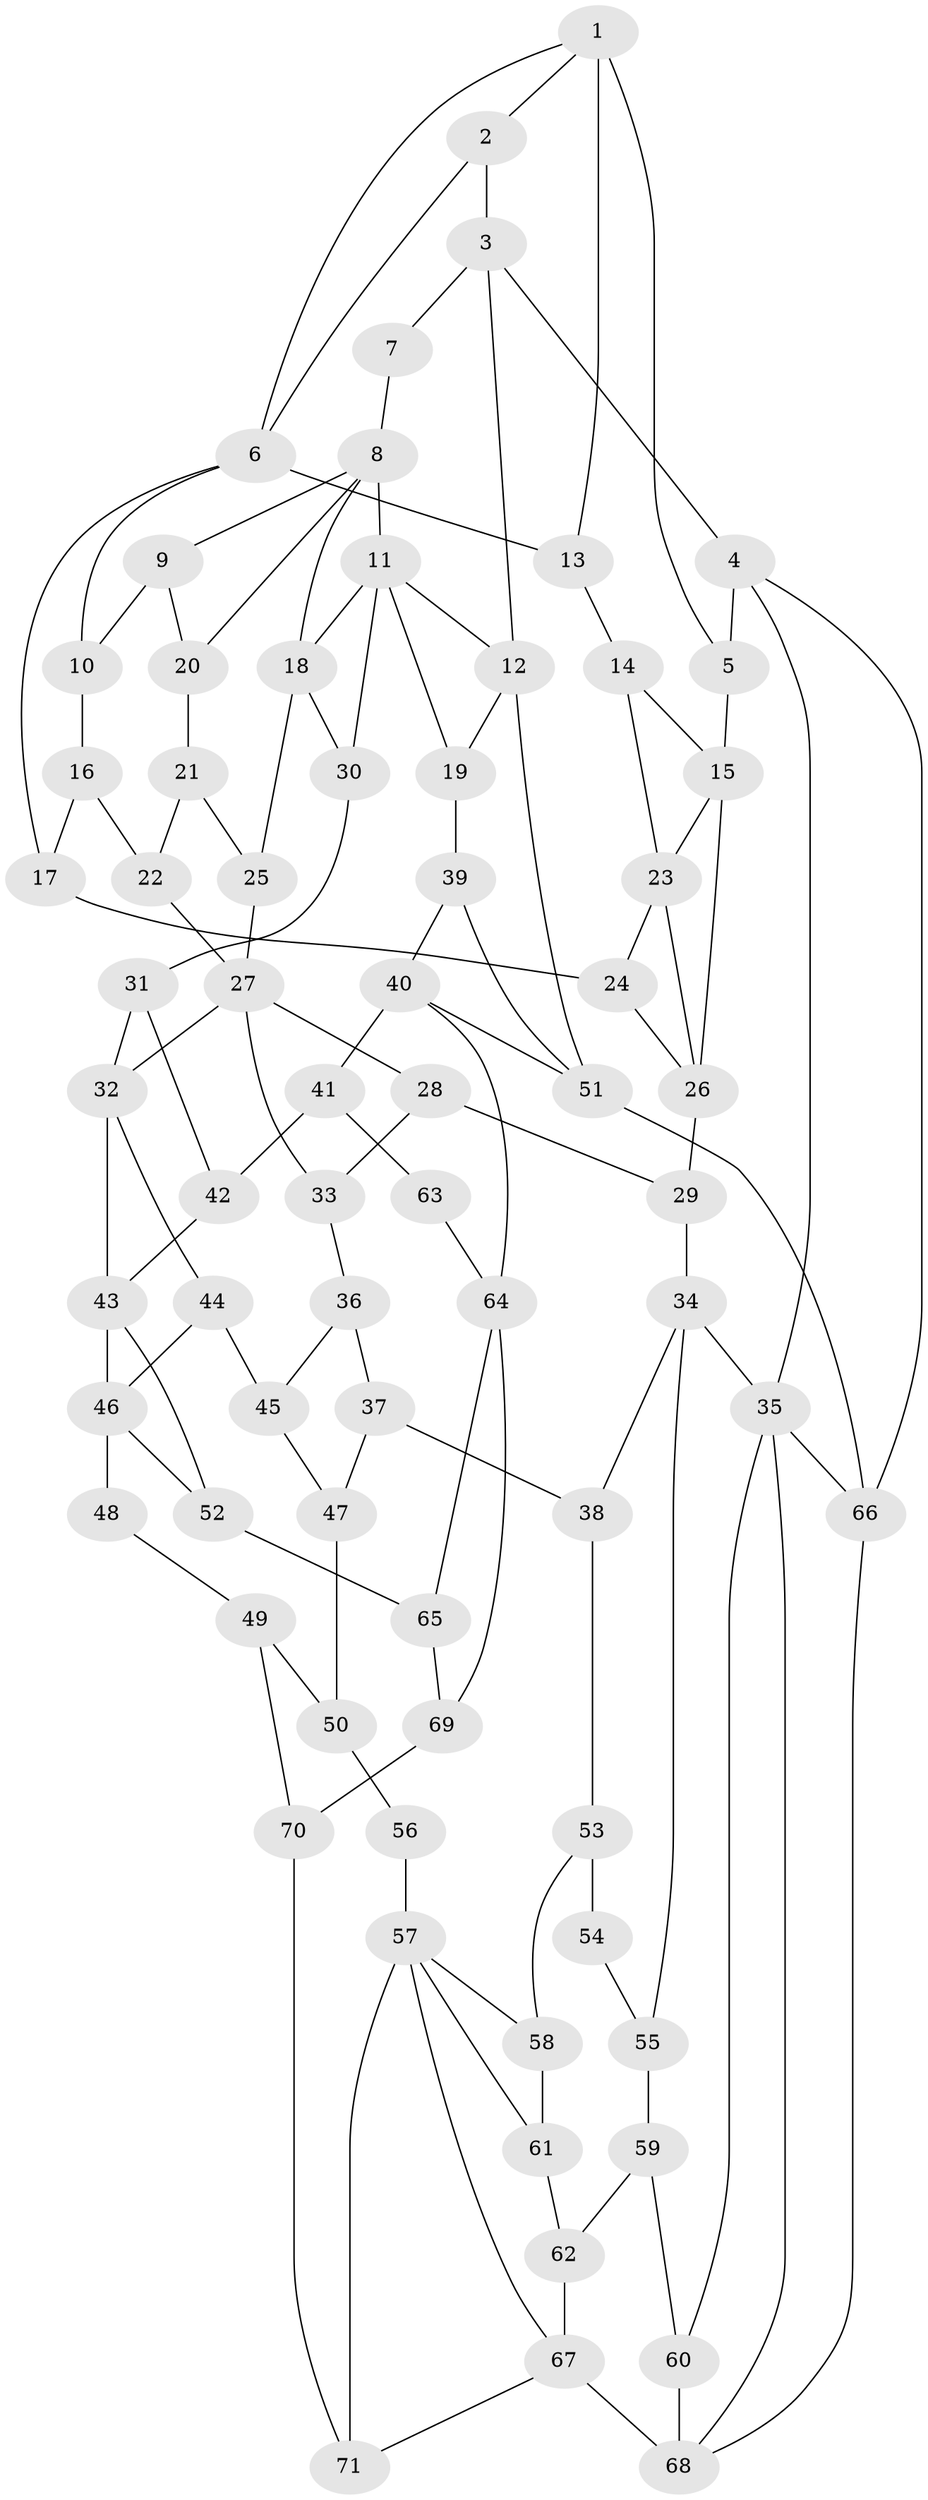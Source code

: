 // original degree distribution, {3: 0.02127659574468085, 4: 0.23404255319148937, 6: 0.22695035460992907, 5: 0.5177304964539007}
// Generated by graph-tools (version 1.1) at 2025/38/03/09/25 02:38:33]
// undirected, 71 vertices, 119 edges
graph export_dot {
graph [start="1"]
  node [color=gray90,style=filled];
  1;
  2;
  3;
  4;
  5;
  6;
  7;
  8;
  9;
  10;
  11;
  12;
  13;
  14;
  15;
  16;
  17;
  18;
  19;
  20;
  21;
  22;
  23;
  24;
  25;
  26;
  27;
  28;
  29;
  30;
  31;
  32;
  33;
  34;
  35;
  36;
  37;
  38;
  39;
  40;
  41;
  42;
  43;
  44;
  45;
  46;
  47;
  48;
  49;
  50;
  51;
  52;
  53;
  54;
  55;
  56;
  57;
  58;
  59;
  60;
  61;
  62;
  63;
  64;
  65;
  66;
  67;
  68;
  69;
  70;
  71;
  1 -- 2 [weight=1.0];
  1 -- 5 [weight=1.0];
  1 -- 6 [weight=1.0];
  1 -- 13 [weight=2.0];
  2 -- 3 [weight=1.0];
  2 -- 6 [weight=1.0];
  3 -- 4 [weight=1.0];
  3 -- 7 [weight=1.0];
  3 -- 12 [weight=1.0];
  4 -- 5 [weight=2.0];
  4 -- 35 [weight=1.0];
  4 -- 66 [weight=1.0];
  5 -- 15 [weight=1.0];
  6 -- 10 [weight=1.0];
  6 -- 13 [weight=1.0];
  6 -- 17 [weight=1.0];
  7 -- 8 [weight=2.0];
  8 -- 9 [weight=1.0];
  8 -- 11 [weight=1.0];
  8 -- 18 [weight=1.0];
  8 -- 20 [weight=1.0];
  9 -- 10 [weight=1.0];
  9 -- 20 [weight=1.0];
  10 -- 16 [weight=1.0];
  11 -- 12 [weight=1.0];
  11 -- 18 [weight=1.0];
  11 -- 19 [weight=1.0];
  11 -- 30 [weight=2.0];
  12 -- 19 [weight=1.0];
  12 -- 51 [weight=1.0];
  13 -- 14 [weight=2.0];
  14 -- 15 [weight=1.0];
  14 -- 23 [weight=2.0];
  15 -- 23 [weight=1.0];
  15 -- 26 [weight=1.0];
  16 -- 17 [weight=1.0];
  16 -- 22 [weight=1.0];
  17 -- 24 [weight=1.0];
  18 -- 25 [weight=1.0];
  18 -- 30 [weight=1.0];
  19 -- 39 [weight=1.0];
  20 -- 21 [weight=1.0];
  21 -- 22 [weight=1.0];
  21 -- 25 [weight=2.0];
  22 -- 27 [weight=1.0];
  23 -- 24 [weight=1.0];
  23 -- 26 [weight=2.0];
  24 -- 26 [weight=1.0];
  25 -- 27 [weight=1.0];
  26 -- 29 [weight=2.0];
  27 -- 28 [weight=1.0];
  27 -- 32 [weight=2.0];
  27 -- 33 [weight=1.0];
  28 -- 29 [weight=2.0];
  28 -- 33 [weight=1.0];
  29 -- 34 [weight=2.0];
  30 -- 31 [weight=1.0];
  31 -- 32 [weight=1.0];
  31 -- 42 [weight=1.0];
  32 -- 43 [weight=1.0];
  32 -- 44 [weight=1.0];
  33 -- 36 [weight=1.0];
  34 -- 35 [weight=2.0];
  34 -- 38 [weight=1.0];
  34 -- 55 [weight=1.0];
  35 -- 60 [weight=1.0];
  35 -- 66 [weight=1.0];
  35 -- 68 [weight=1.0];
  36 -- 37 [weight=2.0];
  36 -- 45 [weight=1.0];
  37 -- 38 [weight=1.0];
  37 -- 47 [weight=1.0];
  38 -- 53 [weight=1.0];
  39 -- 40 [weight=1.0];
  39 -- 51 [weight=1.0];
  40 -- 41 [weight=1.0];
  40 -- 51 [weight=1.0];
  40 -- 64 [weight=2.0];
  41 -- 42 [weight=2.0];
  41 -- 63 [weight=1.0];
  42 -- 43 [weight=2.0];
  43 -- 46 [weight=2.0];
  43 -- 52 [weight=1.0];
  44 -- 45 [weight=1.0];
  44 -- 46 [weight=1.0];
  45 -- 47 [weight=1.0];
  46 -- 48 [weight=2.0];
  46 -- 52 [weight=1.0];
  47 -- 50 [weight=1.0];
  48 -- 49 [weight=1.0];
  49 -- 50 [weight=1.0];
  49 -- 70 [weight=1.0];
  50 -- 56 [weight=1.0];
  51 -- 66 [weight=1.0];
  52 -- 65 [weight=1.0];
  53 -- 54 [weight=2.0];
  53 -- 58 [weight=1.0];
  54 -- 55 [weight=1.0];
  55 -- 59 [weight=1.0];
  56 -- 57 [weight=2.0];
  57 -- 58 [weight=1.0];
  57 -- 61 [weight=1.0];
  57 -- 67 [weight=1.0];
  57 -- 71 [weight=1.0];
  58 -- 61 [weight=1.0];
  59 -- 60 [weight=1.0];
  59 -- 62 [weight=1.0];
  60 -- 68 [weight=2.0];
  61 -- 62 [weight=1.0];
  62 -- 67 [weight=1.0];
  63 -- 64 [weight=2.0];
  64 -- 65 [weight=1.0];
  64 -- 69 [weight=1.0];
  65 -- 69 [weight=1.0];
  66 -- 68 [weight=1.0];
  67 -- 68 [weight=2.0];
  67 -- 71 [weight=1.0];
  69 -- 70 [weight=1.0];
  70 -- 71 [weight=1.0];
}
